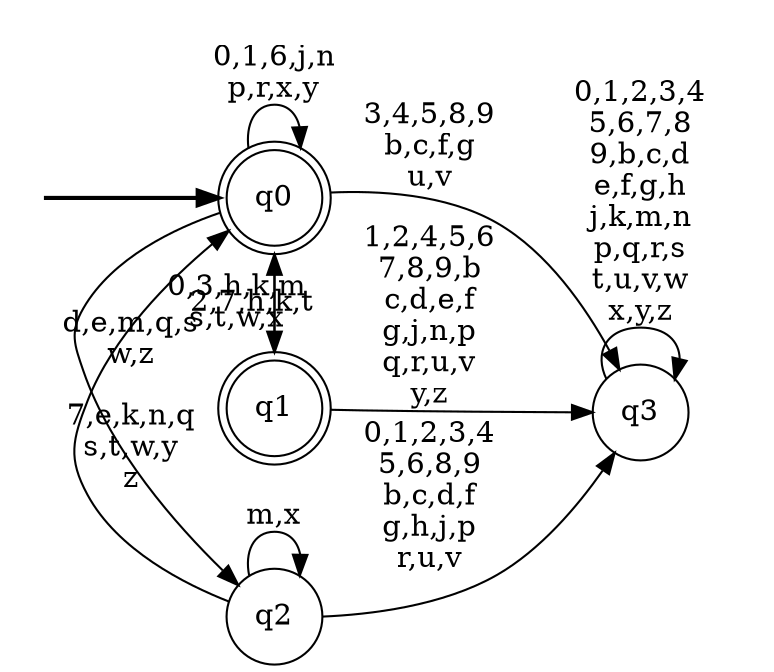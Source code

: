 digraph BlueStarA {
__start0 [style = invis, shape = none, label = "", width = 0, height = 0];

rankdir=LR;
size="8,5";

s0 [style="rounded,filled", color="black", fillcolor="white" shape="doublecircle", label="q0"];
s1 [style="rounded,filled", color="black", fillcolor="white" shape="doublecircle", label="q1"];
s2 [style="filled", color="black", fillcolor="white" shape="circle", label="q2"];
s3 [style="filled", color="black", fillcolor="white" shape="circle", label="q3"];
subgraph cluster_main { 
	graph [pad=".75", ranksep="0.15", nodesep="0.15"];
	 style=invis; 
	__start0 -> s0 [penwidth=2];
}
s0 -> s0 [label="0,1,6,j,n\np,r,x,y"];
s0 -> s1 [label="2,7,h,k,t"];
s0 -> s2 [label="d,e,m,q,s\nw,z"];
s0 -> s3 [label="3,4,5,8,9\nb,c,f,g\nu,v"];
s1 -> s0 [label="0,3,h,k,m\ns,t,w,x"];
s1 -> s3 [label="1,2,4,5,6\n7,8,9,b\nc,d,e,f\ng,j,n,p\nq,r,u,v\ny,z"];
s2 -> s0 [label="7,e,k,n,q\ns,t,w,y\nz"];
s2 -> s2 [label="m,x"];
s2 -> s3 [label="0,1,2,3,4\n5,6,8,9\nb,c,d,f\ng,h,j,p\nr,u,v"];
s3 -> s3 [label="0,1,2,3,4\n5,6,7,8\n9,b,c,d\ne,f,g,h\nj,k,m,n\np,q,r,s\nt,u,v,w\nx,y,z"];

}